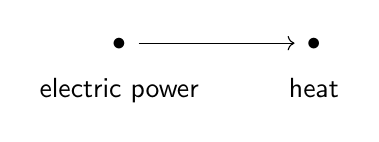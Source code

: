     \begin{tikzcd}
    \bullet \arrow[r]& \bullet\\[-15pt]
    \textsf{electric power} & \textsf{heat}
    \end{tikzcd}